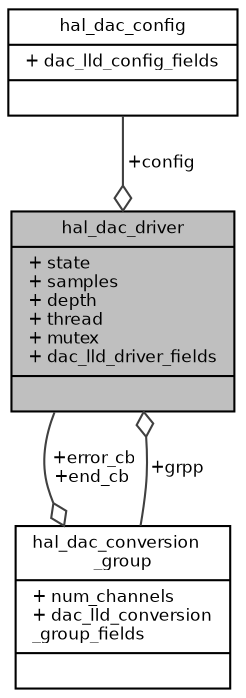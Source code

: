 digraph "hal_dac_driver"
{
  bgcolor="transparent";
  edge [fontname="Helvetica",fontsize="8",labelfontname="Helvetica",labelfontsize="8"];
  node [fontname="Helvetica",fontsize="8",shape=record];
  Node1 [label="{hal_dac_driver\n|+ state\l+ samples\l+ depth\l+ thread\l+ mutex\l+ dac_lld_driver_fields\l|}",height=0.2,width=0.4,color="black", fillcolor="grey75", style="filled", fontcolor="black"];
  Node2 -> Node1 [color="grey25",fontsize="8",style="solid",label=" +config" ,arrowhead="odiamond",fontname="Helvetica"];
  Node2 [label="{hal_dac_config\n|+ dac_lld_config_fields\l|}",height=0.2,width=0.4,color="black",URL="$structhal__dac__config.html",tooltip="Driver configuration structure. "];
  Node3 -> Node1 [color="grey25",fontsize="8",style="solid",label=" +grpp" ,arrowhead="odiamond",fontname="Helvetica"];
  Node3 [label="{hal_dac_conversion\l_group\n|+ num_channels\l+ dac_lld_conversion\l_group_fields\l|}",height=0.2,width=0.4,color="black",URL="$structhal__dac__conversion__group.html",tooltip="DAC Conversion group structure. "];
  Node1 -> Node3 [color="grey25",fontsize="8",style="solid",label=" +error_cb\n+end_cb" ,arrowhead="odiamond",fontname="Helvetica"];
}
